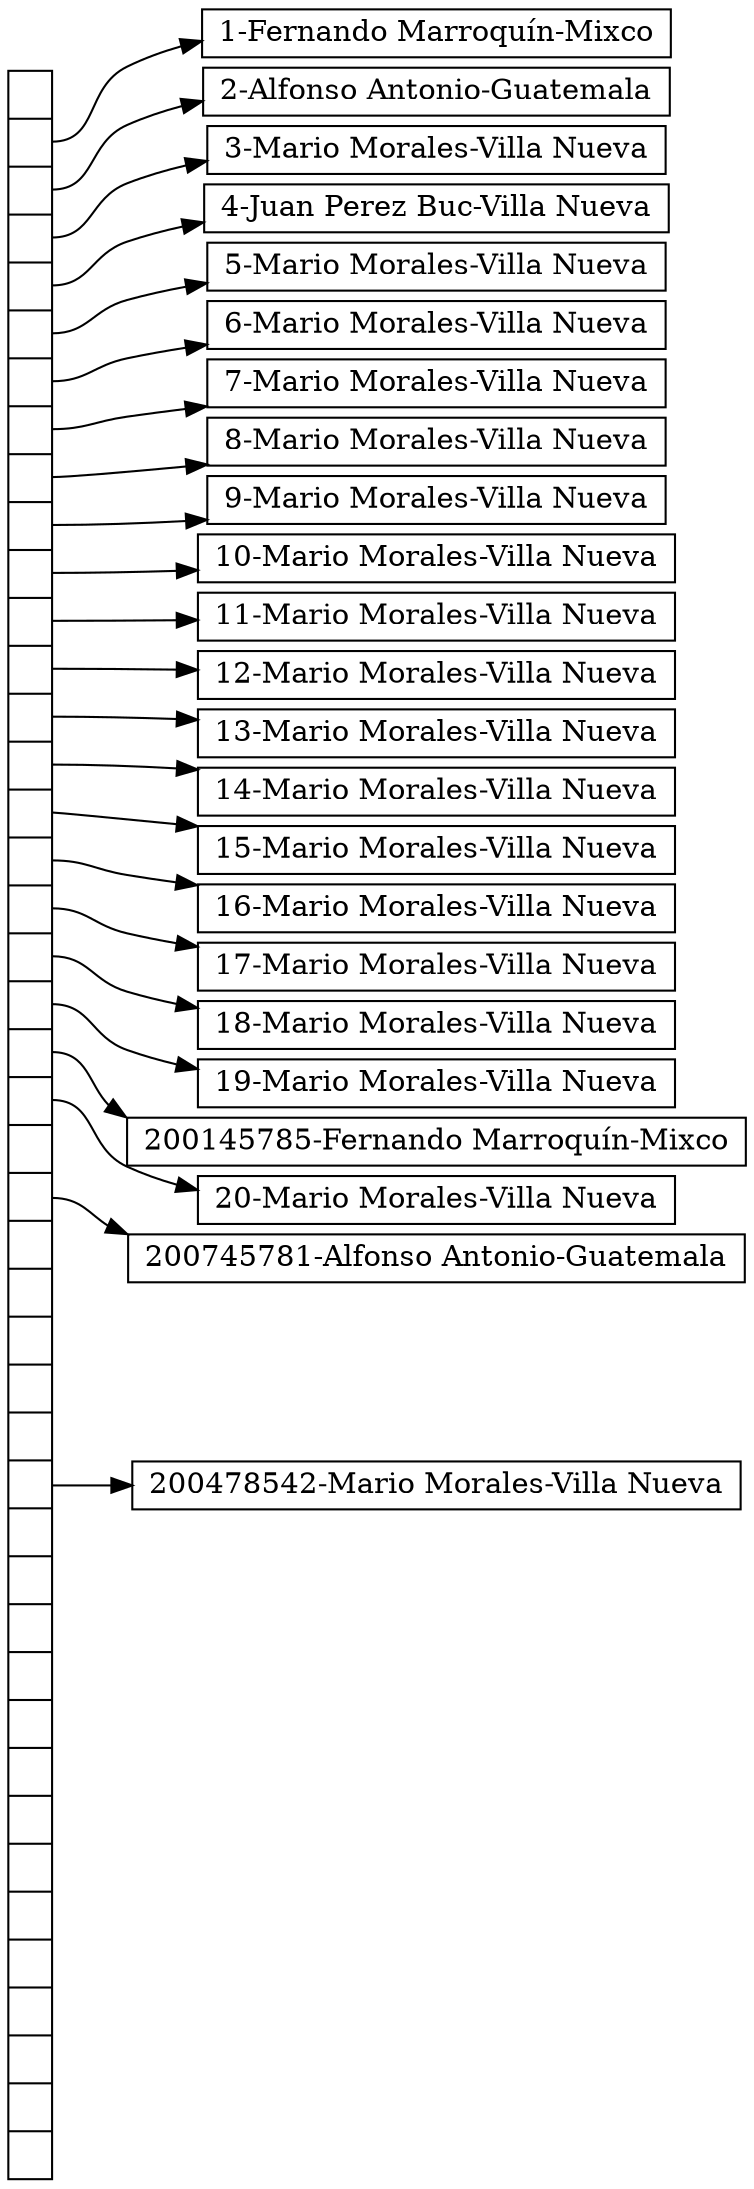 digraph G {
nodesep=.05;
rankdir=LR;
node[shape=record,width=.1,height=.1];


nodeo0 [label = "<f0> | <f1> | <f2> | <f3> | <f4> | <f5> | <f6> | <f7> | <f8> | <f9> | <f10> | <f11> | <f12> | <f13> | <f14> | <f15> | <f16> | <f17> | <f18> | <f19> | <f20> | <f21> | <f22> | <f23> | <f24> | <f25> | <f26> | <f27> | <f28> | <f29> | <f30> | <f31> | <f32> | <f33> | <f34> | <f35> | <f36> | <f37> | <f38> | <f39> | <f40> | <f41> | <f42> | ", height=2.5];
node [width = 1.5];
nodo1[label = "{ <n> 1-Fernando Marroquín-Mixco}"];
nodo2[label = "{ <n> 2-Alfonso Antonio-Guatemala}"];
nodo3[label = "{ <n> 3-Mario Morales-Villa Nueva}"];
nodo4[label = "{ <n> 4-Juan Perez Buc-Villa Nueva}"];
nodo5[label = "{ <n> 5-Mario Morales-Villa Nueva}"];
nodo6[label = "{ <n> 6-Mario Morales-Villa Nueva}"];
nodo7[label = "{ <n> 7-Mario Morales-Villa Nueva}"];
nodo8[label = "{ <n> 8-Mario Morales-Villa Nueva}"];
nodo9[label = "{ <n> 9-Mario Morales-Villa Nueva}"];
nodo10[label = "{ <n> 10-Mario Morales-Villa Nueva}"];
nodo11[label = "{ <n> 11-Mario Morales-Villa Nueva}"];
nodo12[label = "{ <n> 12-Mario Morales-Villa Nueva}"];
nodo13[label = "{ <n> 13-Mario Morales-Villa Nueva}"];
nodo14[label = "{ <n> 14-Mario Morales-Villa Nueva}"];
nodo15[label = "{ <n> 15-Mario Morales-Villa Nueva}"];
nodo16[label = "{ <n> 16-Mario Morales-Villa Nueva}"];
nodo17[label = "{ <n> 17-Mario Morales-Villa Nueva}"];
nodo18[label = "{ <n> 18-Mario Morales-Villa Nueva}"];
nodo19[label = "{ <n> 19-Mario Morales-Villa Nueva}"];
nodo20[label = "{ <n> 200145785-Fernando Marroquín-Mixco}"];
nodo21[label = "{ <n> 20-Mario Morales-Villa Nueva}"];
nodo23[label = "{ <n> 200745781-Alfonso Antonio-Guatemala}"];
nodo29[label = "{ <n> 200478542-Mario Morales-Villa Nueva}"];
nodeo0:f1 -> nodo1:n;
nodeo0:f2 -> nodo2:n;
nodeo0:f3 -> nodo3:n;
nodeo0:f4 -> nodo4:n;
nodeo0:f5 -> nodo5:n;
nodeo0:f6 -> nodo6:n;
nodeo0:f7 -> nodo7:n;
nodeo0:f8 -> nodo8:n;
nodeo0:f9 -> nodo9:n;
nodeo0:f10 -> nodo10:n;
nodeo0:f11 -> nodo11:n;
nodeo0:f12 -> nodo12:n;
nodeo0:f13 -> nodo13:n;
nodeo0:f14 -> nodo14:n;
nodeo0:f15 -> nodo15:n;
nodeo0:f16 -> nodo16:n;
nodeo0:f17 -> nodo17:n;
nodeo0:f18 -> nodo18:n;
nodeo0:f19 -> nodo19:n;
nodeo0:f20 -> nodo20:n;
nodeo0:f21 -> nodo21:n;
nodeo0:f23 -> nodo23:n;
nodeo0:f29 -> nodo29:n;

}